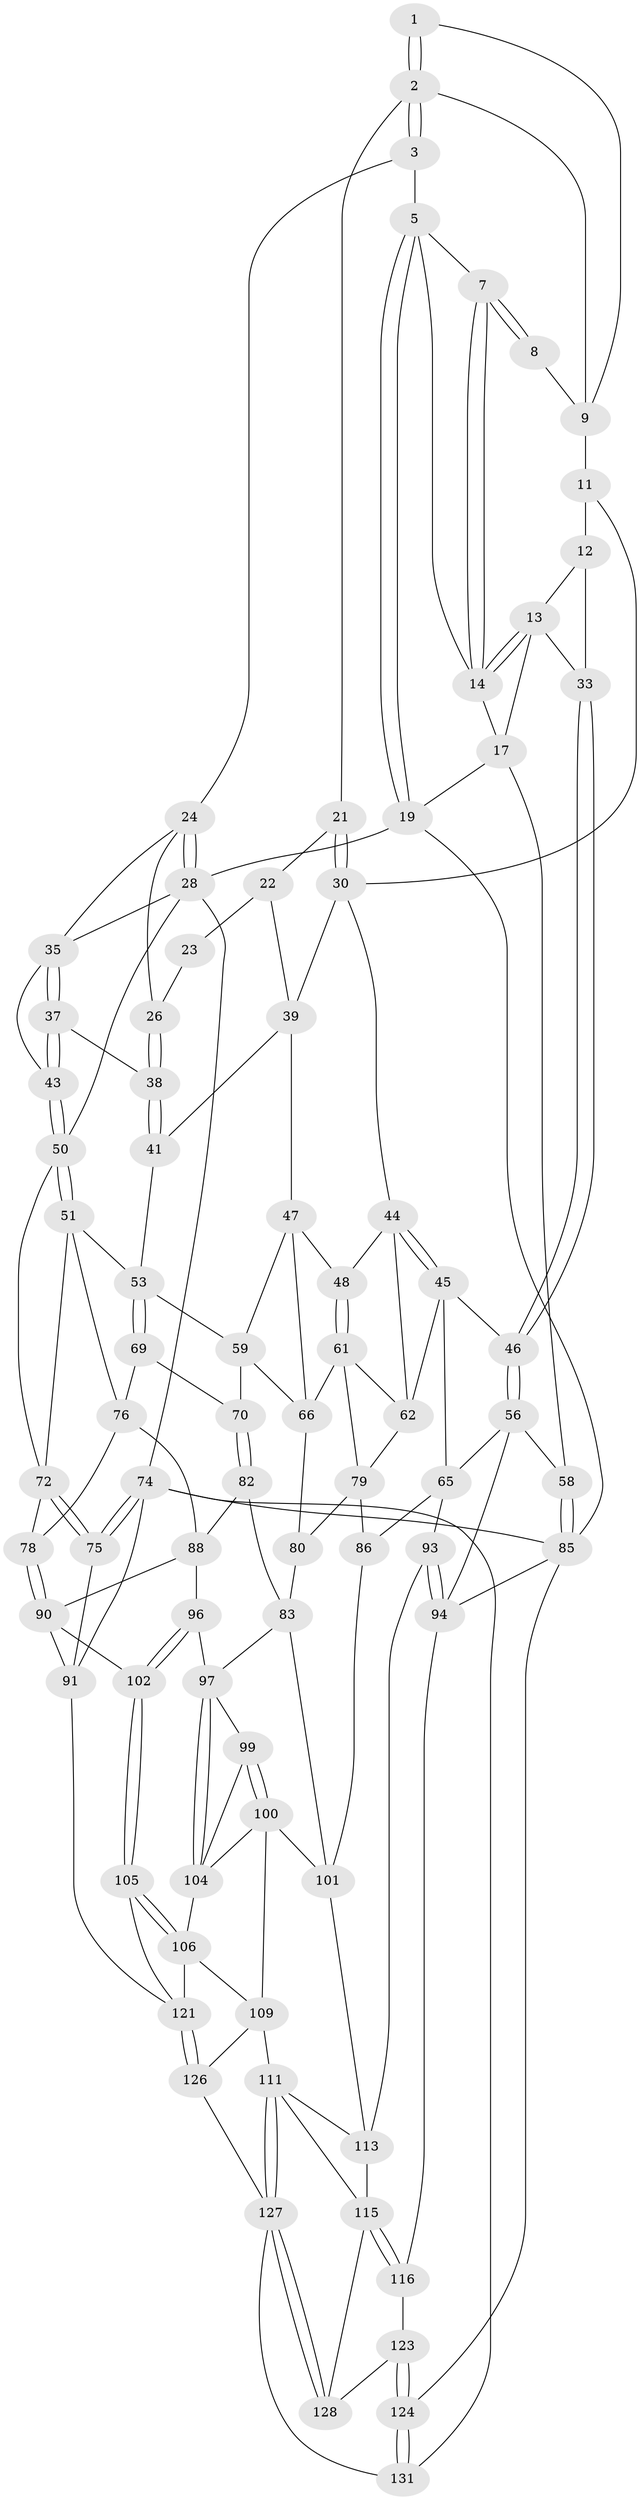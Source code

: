 // original degree distribution, {3: 0.022727272727272728, 6: 0.17424242424242425, 4: 0.17424242424242425, 5: 0.6287878787878788}
// Generated by graph-tools (version 1.1) at 2025/42/03/06/25 10:42:36]
// undirected, 81 vertices, 180 edges
graph export_dot {
graph [start="1"]
  node [color=gray90,style=filled];
  1 [pos="+0.3768906046892749+0.08011918914038953"];
  2 [pos="+0.43039250079369146+0.06993286437942497",super="+15"];
  3 [pos="+0.6180621999375858+0",super="+4"];
  5 [pos="+0+0",super="+6"];
  7 [pos="+0.22218548028797186+0.04616929479846286"];
  8 [pos="+0.24698026758888048+0.05612110817220893"];
  9 [pos="+0.324571009604671+0.119179313365604",super="+10"];
  11 [pos="+0.2871033418779871+0.18083383690349025",super="+31"];
  12 [pos="+0.28259666198507677+0.18077352682882494",super="+32"];
  13 [pos="+0.2574338570870747+0.16642977538413328",super="+20"];
  14 [pos="+0.23875920924159277+0.14519077188203772",super="+16"];
  17 [pos="+0.05733390089539472+0.27320772794375214",super="+18"];
  19 [pos="+0+0"];
  21 [pos="+0.39503330763590644+0.21239933886868495"];
  22 [pos="+0.46016746223521227+0.20820751804393375",super="+34"];
  23 [pos="+0.5514696209505092+0.05011167029109201",super="+27"];
  24 [pos="+0.6251763010146686+0",super="+25"];
  26 [pos="+0.6590447952487488+0.22660261108416782"];
  28 [pos="+1+0",super="+29"];
  30 [pos="+0.37488897933302756+0.2926559973092379",super="+40"];
  33 [pos="+0.17862662309264404+0.3233009059347961"];
  35 [pos="+0.8129795862385524+0.19980774000914728",super="+36"];
  37 [pos="+0.7962102052041112+0.2973316461059483"];
  38 [pos="+0.6669214218133532+0.2645316398220692"];
  39 [pos="+0.4851518804422286+0.2998911411417012",super="+42"];
  41 [pos="+0.6567548420978859+0.28166125060443115"];
  43 [pos="+0.8351760309470777+0.32002289983439514"];
  44 [pos="+0.3496161201355139+0.3995439443270165",super="+49"];
  45 [pos="+0.3316479060882227+0.40496302512849947",super="+64"];
  46 [pos="+0.23044097415545226+0.39623603791004036"];
  47 [pos="+0.5762932785683786+0.38616004910764445",super="+60"];
  48 [pos="+0.510725086055984+0.41181825518478915"];
  50 [pos="+0.8657346910479136+0.3792897331315547",super="+55"];
  51 [pos="+0.8712835624341844+0.4274272141473092",super="+52"];
  53 [pos="+0.8037605690733153+0.4599282510842498",super="+54"];
  56 [pos="+0.1567854323564201+0.5505358092891404",super="+57"];
  58 [pos="+0+0.5375107759660754"];
  59 [pos="+0.7551109713356878+0.4450138575902257",super="+71"];
  61 [pos="+0.45251301980161224+0.515764641274819",super="+68"];
  62 [pos="+0.3930942911410343+0.47227212626574316",super="+63"];
  65 [pos="+0.2650923721717082+0.5793909877681421",super="+87"];
  66 [pos="+0.6020597288665055+0.5096028143401673",super="+67"];
  69 [pos="+0.7183675403790475+0.5439402372269823"];
  70 [pos="+0.6407816010438658+0.5549758622555013"];
  72 [pos="+1+0.5712271116152514",super="+73"];
  74 [pos="+1+1",super="+132"];
  75 [pos="+1+0.7345395333985624"];
  76 [pos="+0.7988725661839936+0.601524176525821",super="+77"];
  78 [pos="+0.8664959420751703+0.5984954429801767"];
  79 [pos="+0.41262094268061533+0.6086069153984388",super="+81"];
  80 [pos="+0.5058741798192691+0.6353907848453245"];
  82 [pos="+0.6418055963327266+0.6063143687822669"];
  83 [pos="+0.6086703580314524+0.6531318545699559",super="+84"];
  85 [pos="+0+1",super="+119"];
  86 [pos="+0.40861194631356357+0.6772525069473103"];
  88 [pos="+0.7635769482675702+0.6572452843470462",super="+89"];
  90 [pos="+0.8662821688334363+0.6494209416602549",super="+92"];
  91 [pos="+1+0.7892370516789854",super="+120"];
  93 [pos="+0.30132127409988446+0.7291061135919226"];
  94 [pos="+0.2517334406189587+0.7647382711518966",super="+95"];
  96 [pos="+0.7578220127262596+0.7066528934755697"];
  97 [pos="+0.6757145868086589+0.730369742153823",super="+98"];
  99 [pos="+0.6051919147989174+0.7510725098802368"];
  100 [pos="+0.5712957913260189+0.7678938820761653",super="+108"];
  101 [pos="+0.5371200493504416+0.7480948919919196",super="+103"];
  102 [pos="+0.7962228680885322+0.7536708909575228"];
  104 [pos="+0.66040825227489+0.753032720087433",super="+107"];
  105 [pos="+0.7466440523424469+0.8518831399039353"];
  106 [pos="+0.6761937883663958+0.8010975449372738",super="+118"];
  109 [pos="+0.5940770220853672+0.8318864841932954",super="+110"];
  111 [pos="+0.4958309274907079+0.8478927277249223",super="+112"];
  113 [pos="+0.4634521749599781+0.8013101695522933",super="+114"];
  115 [pos="+0.3821749616038398+0.8470955977251674",super="+125"];
  116 [pos="+0.37677485124855914+0.8511604802970658",super="+117"];
  121 [pos="+0.7602559354621091+1",super="+122"];
  123 [pos="+0.26821628732286407+0.9756267853183154",super="+129"];
  124 [pos="+0.06791771086158291+1"];
  126 [pos="+0.5520550831358836+0.908853602428119"];
  127 [pos="+0.4315952257682971+0.9343612874954901",super="+130"];
  128 [pos="+0.4306549511708187+0.9339416548740467"];
  131 [pos="+0.4783805744300518+1"];
  1 -- 2;
  1 -- 2;
  1 -- 9;
  2 -- 3;
  2 -- 3;
  2 -- 9;
  2 -- 21;
  3 -- 24;
  3 -- 5;
  5 -- 19;
  5 -- 19;
  5 -- 14;
  5 -- 7;
  7 -- 8;
  7 -- 8;
  7 -- 14;
  7 -- 14;
  8 -- 9;
  9 -- 11;
  11 -- 12 [weight=2];
  11 -- 30;
  12 -- 13;
  12 -- 33;
  13 -- 14;
  13 -- 14;
  13 -- 17;
  13 -- 33;
  14 -- 17;
  17 -- 58;
  17 -- 19;
  19 -- 85;
  19 -- 28;
  21 -- 22;
  21 -- 30;
  21 -- 30;
  22 -- 23 [weight=2];
  22 -- 39;
  23 -- 26;
  24 -- 28;
  24 -- 28;
  24 -- 26;
  24 -- 35;
  26 -- 38;
  26 -- 38;
  28 -- 35;
  28 -- 74;
  28 -- 50;
  30 -- 44;
  30 -- 39;
  33 -- 46;
  33 -- 46;
  35 -- 37;
  35 -- 37;
  35 -- 43;
  37 -- 38;
  37 -- 43;
  37 -- 43;
  38 -- 41;
  38 -- 41;
  39 -- 41;
  39 -- 47;
  41 -- 53;
  43 -- 50;
  43 -- 50;
  44 -- 45;
  44 -- 45;
  44 -- 48;
  44 -- 62;
  45 -- 46;
  45 -- 65;
  45 -- 62;
  46 -- 56;
  46 -- 56;
  47 -- 48;
  47 -- 66;
  47 -- 59;
  48 -- 61;
  48 -- 61;
  50 -- 51;
  50 -- 51;
  50 -- 72;
  51 -- 72;
  51 -- 76;
  51 -- 53;
  53 -- 69;
  53 -- 69;
  53 -- 59;
  56 -- 65;
  56 -- 58;
  56 -- 94;
  58 -- 85;
  58 -- 85;
  59 -- 66;
  59 -- 70;
  61 -- 62;
  61 -- 66;
  61 -- 79;
  62 -- 79;
  65 -- 93;
  65 -- 86;
  66 -- 80;
  69 -- 70;
  69 -- 76;
  70 -- 82;
  70 -- 82;
  72 -- 75;
  72 -- 75;
  72 -- 78;
  74 -- 75;
  74 -- 75;
  74 -- 85;
  74 -- 131;
  74 -- 91;
  75 -- 91;
  76 -- 78;
  76 -- 88;
  78 -- 90;
  78 -- 90;
  79 -- 80;
  79 -- 86;
  80 -- 83;
  82 -- 83;
  82 -- 88;
  83 -- 97;
  83 -- 101;
  85 -- 124;
  85 -- 94;
  86 -- 101;
  88 -- 90;
  88 -- 96;
  90 -- 91;
  90 -- 102;
  91 -- 121;
  93 -- 94;
  93 -- 94;
  93 -- 113;
  94 -- 116;
  96 -- 97;
  96 -- 102;
  96 -- 102;
  97 -- 104;
  97 -- 104;
  97 -- 99;
  99 -- 100;
  99 -- 100;
  99 -- 104;
  100 -- 101;
  100 -- 109;
  100 -- 104;
  101 -- 113;
  102 -- 105;
  102 -- 105;
  104 -- 106;
  105 -- 106;
  105 -- 106;
  105 -- 121;
  106 -- 121;
  106 -- 109;
  109 -- 126;
  109 -- 111;
  111 -- 127;
  111 -- 127;
  111 -- 113;
  111 -- 115;
  113 -- 115;
  115 -- 116;
  115 -- 116;
  115 -- 128;
  116 -- 123 [weight=2];
  121 -- 126;
  121 -- 126;
  123 -- 124;
  123 -- 124;
  123 -- 128;
  124 -- 131;
  124 -- 131;
  126 -- 127;
  127 -- 128;
  127 -- 128;
  127 -- 131;
}
